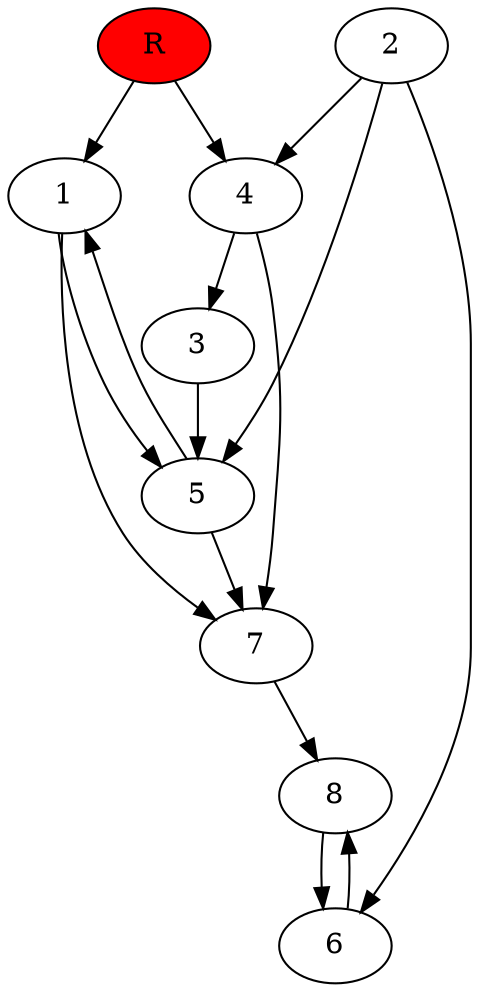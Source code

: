 digraph prb8100 {
	1
	2
	3
	4
	5
	6
	7
	8
	R [fillcolor="#ff0000" style=filled]
	1 -> 5
	1 -> 7
	2 -> 4
	2 -> 5
	2 -> 6
	3 -> 5
	4 -> 3
	4 -> 7
	5 -> 1
	5 -> 7
	6 -> 8
	7 -> 8
	8 -> 6
	R -> 1
	R -> 4
}
